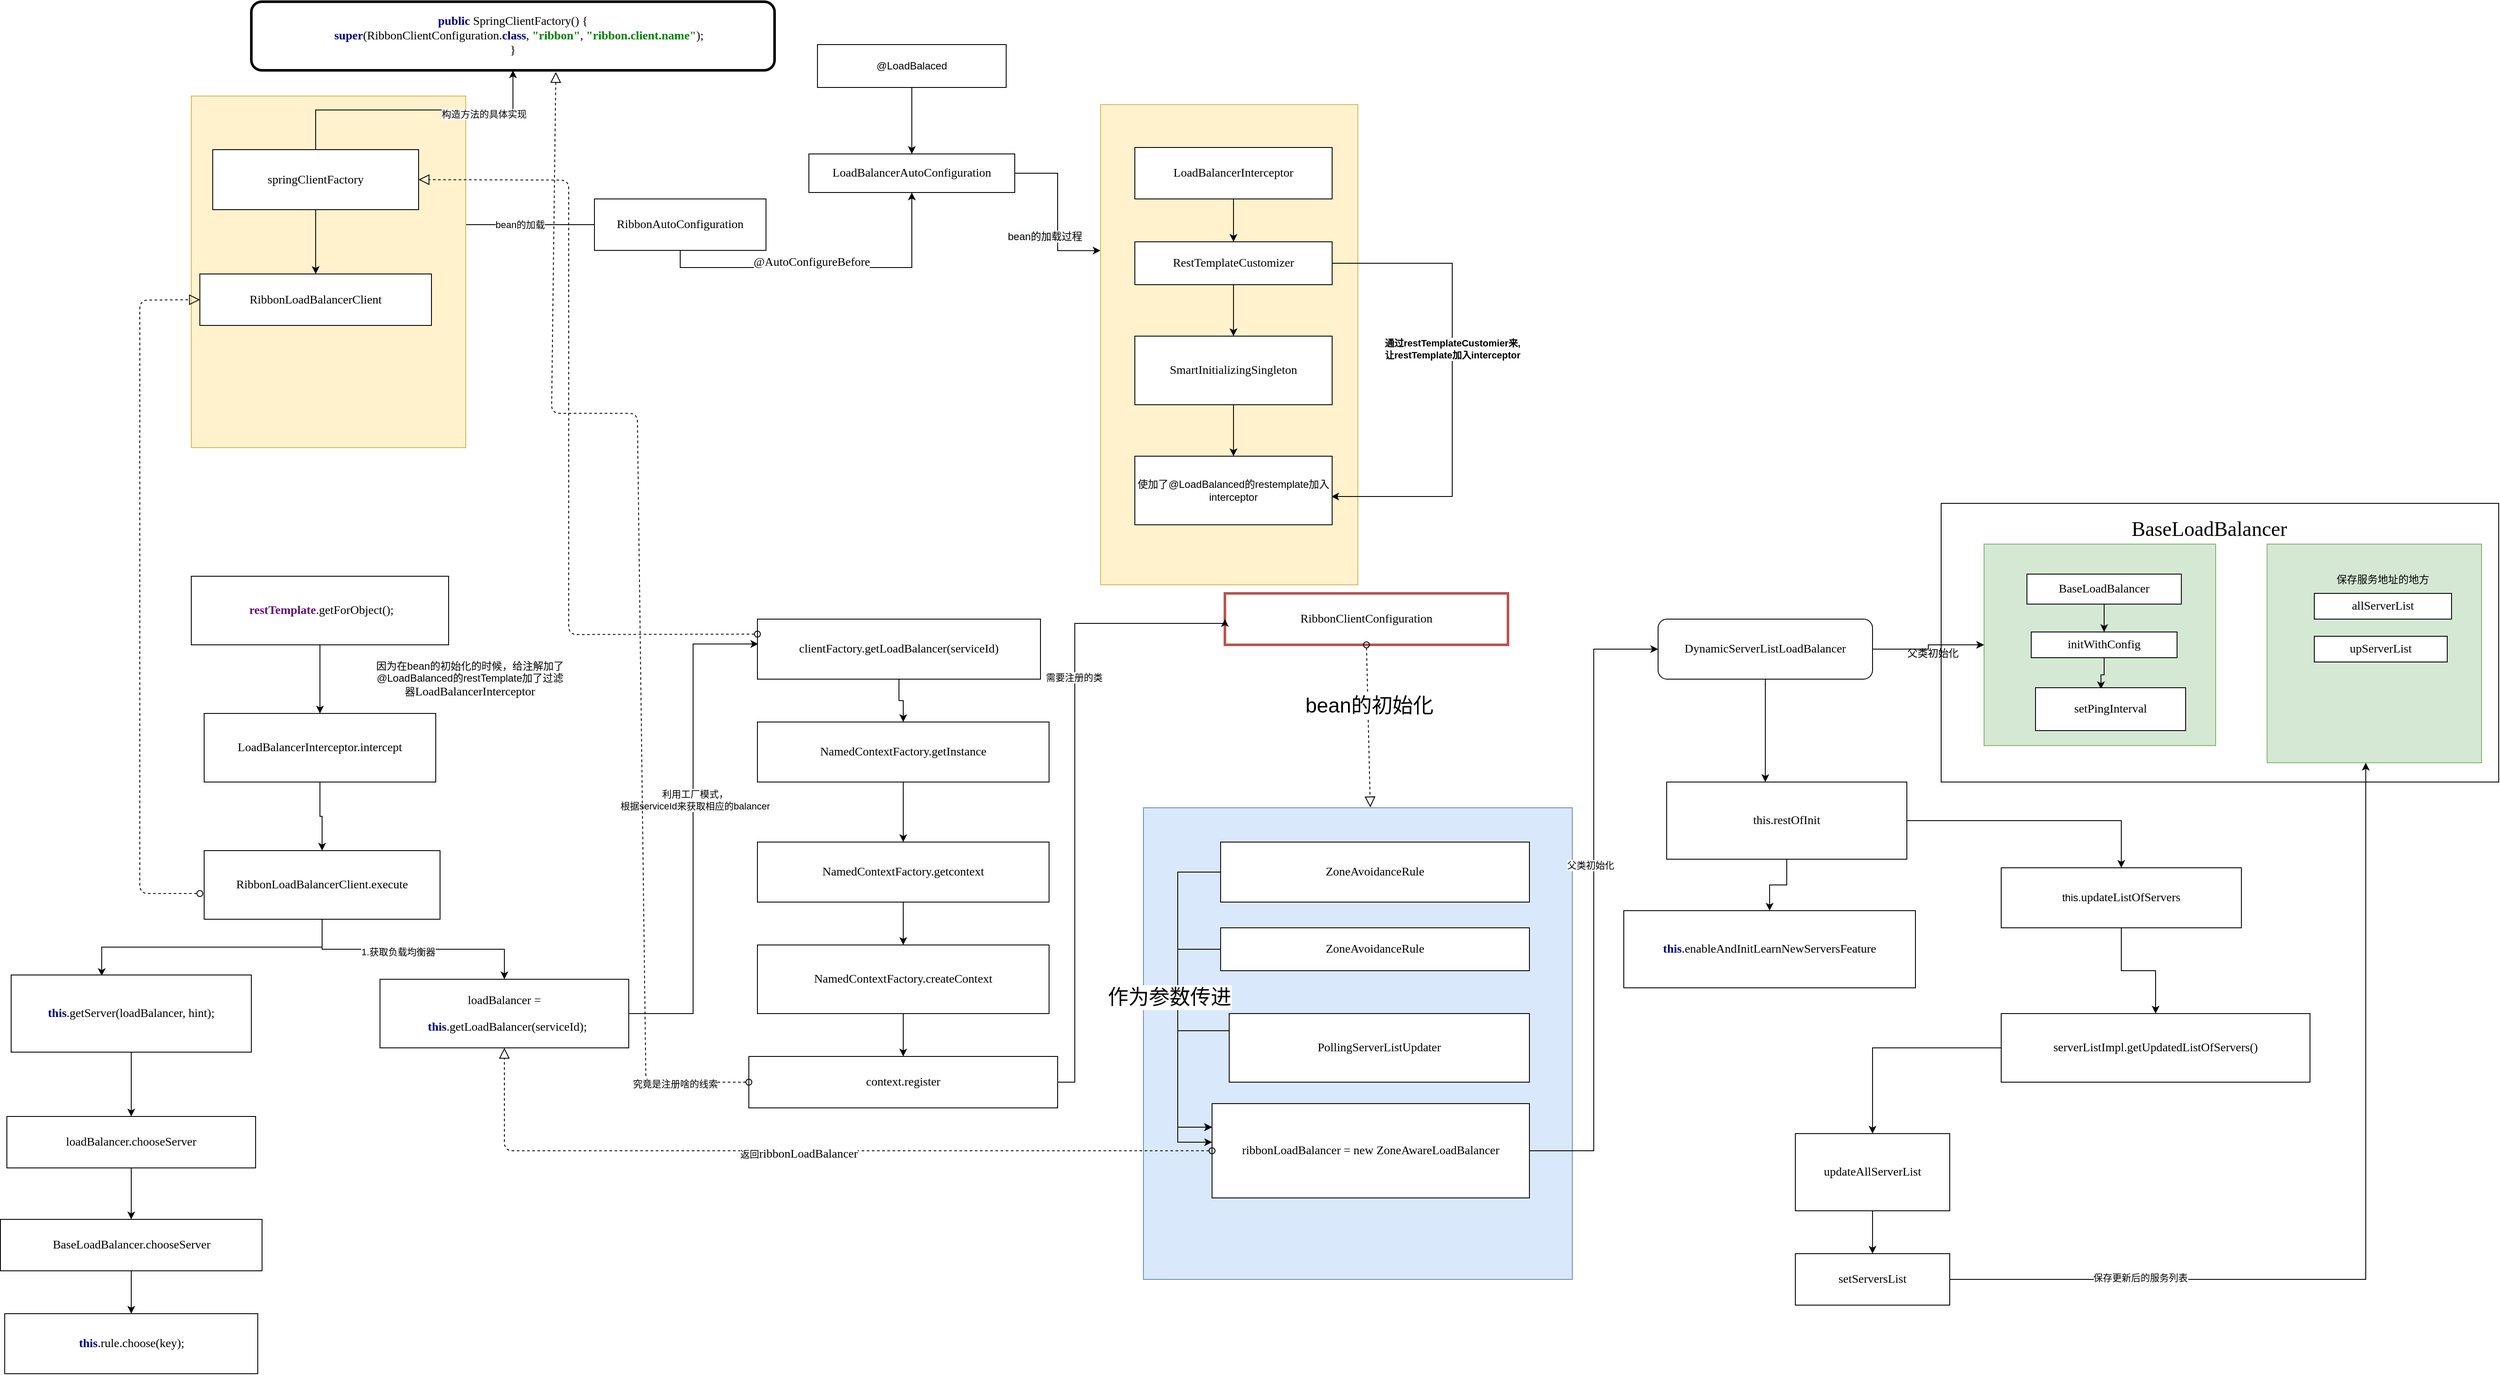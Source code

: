 <mxfile version="13.3.0" type="github">
  <diagram id="QTUkiyYwJ8bFv8kXaCUj" name="第 1 页">
    <mxGraphModel dx="1673" dy="839" grid="1" gridSize="10" guides="1" tooltips="1" connect="1" arrows="1" fold="1" page="1" pageScale="1" pageWidth="4000" pageHeight="3000" math="0" shadow="0">
      <root>
        <mxCell id="0" />
        <mxCell id="1" parent="0" />
        <mxCell id="rwn3hCTRK5JUZwdlp3aM-19" style="edgeStyle=orthogonalEdgeStyle;rounded=0;orthogonalLoop=1;jettySize=auto;html=1;entryX=0;entryY=0.304;entryDx=0;entryDy=0;entryPerimeter=0;" edge="1" parent="1" source="rwn3hCTRK5JUZwdlp3aM-5" target="rwn3hCTRK5JUZwdlp3aM-15">
          <mxGeometry relative="1" as="geometry" />
        </mxCell>
        <mxCell id="rwn3hCTRK5JUZwdlp3aM-5" value="&lt;pre style=&quot;background-color: rgb(255 , 255 , 255) ; font-family: &amp;#34;consolas&amp;#34; ; font-size: 10.5pt&quot;&gt;LoadBalancerAutoConfiguration&lt;/pre&gt;" style="rounded=0;whiteSpace=wrap;html=1;" vertex="1" parent="1">
          <mxGeometry x="1110" y="307.5" width="240" height="45" as="geometry" />
        </mxCell>
        <mxCell id="rwn3hCTRK5JUZwdlp3aM-15" value="" style="rounded=0;whiteSpace=wrap;html=1;fillColor=#fff2cc;strokeColor=#d6b656;" vertex="1" parent="1">
          <mxGeometry x="1450" y="250" width="300" height="560" as="geometry" />
        </mxCell>
        <mxCell id="rwn3hCTRK5JUZwdlp3aM-11" style="edgeStyle=orthogonalEdgeStyle;rounded=0;orthogonalLoop=1;jettySize=auto;html=1;" edge="1" parent="1" source="rwn3hCTRK5JUZwdlp3aM-6" target="rwn3hCTRK5JUZwdlp3aM-7">
          <mxGeometry relative="1" as="geometry" />
        </mxCell>
        <mxCell id="rwn3hCTRK5JUZwdlp3aM-6" value="&lt;pre style=&quot;background-color: rgb(255 , 255 , 255) ; font-family: &amp;#34;consolas&amp;#34; ; font-size: 10.5pt&quot;&gt;LoadBalancerInterceptor&lt;/pre&gt;" style="rounded=0;whiteSpace=wrap;html=1;" vertex="1" parent="1">
          <mxGeometry x="1490" y="300" width="230" height="60" as="geometry" />
        </mxCell>
        <mxCell id="rwn3hCTRK5JUZwdlp3aM-12" style="edgeStyle=orthogonalEdgeStyle;rounded=0;orthogonalLoop=1;jettySize=auto;html=1;" edge="1" parent="1" source="rwn3hCTRK5JUZwdlp3aM-7" target="rwn3hCTRK5JUZwdlp3aM-9">
          <mxGeometry relative="1" as="geometry" />
        </mxCell>
        <mxCell id="rwn3hCTRK5JUZwdlp3aM-16" style="edgeStyle=orthogonalEdgeStyle;rounded=0;orthogonalLoop=1;jettySize=auto;html=1;entryX=0.996;entryY=0.588;entryDx=0;entryDy=0;entryPerimeter=0;" edge="1" parent="1" source="rwn3hCTRK5JUZwdlp3aM-7" target="rwn3hCTRK5JUZwdlp3aM-10">
          <mxGeometry relative="1" as="geometry">
            <mxPoint x="1900" y="600" as="targetPoint" />
            <Array as="points">
              <mxPoint x="1860" y="435" />
              <mxPoint x="1860" y="707" />
            </Array>
          </mxGeometry>
        </mxCell>
        <mxCell id="rwn3hCTRK5JUZwdlp3aM-18" value="通过restTemplateCustomier来,&lt;br&gt;让restTemplate加入interceptor&lt;br&gt;" style="edgeLabel;html=1;align=center;verticalAlign=middle;resizable=0;points=[];fontStyle=1" vertex="1" connectable="0" parent="rwn3hCTRK5JUZwdlp3aM-16">
          <mxGeometry x="-0.132" relative="1" as="geometry">
            <mxPoint as="offset" />
          </mxGeometry>
        </mxCell>
        <mxCell id="rwn3hCTRK5JUZwdlp3aM-7" value="&lt;pre style=&quot;background-color: rgb(255 , 255 , 255) ; font-family: &amp;#34;consolas&amp;#34; ; font-size: 10.5pt&quot;&gt;RestTemplateCustomizer&lt;/pre&gt;" style="rounded=0;whiteSpace=wrap;html=1;" vertex="1" parent="1">
          <mxGeometry x="1490" y="410" width="230" height="50" as="geometry" />
        </mxCell>
        <mxCell id="rwn3hCTRK5JUZwdlp3aM-13" style="edgeStyle=orthogonalEdgeStyle;rounded=0;orthogonalLoop=1;jettySize=auto;html=1;" edge="1" parent="1" source="rwn3hCTRK5JUZwdlp3aM-9" target="rwn3hCTRK5JUZwdlp3aM-10">
          <mxGeometry relative="1" as="geometry" />
        </mxCell>
        <mxCell id="rwn3hCTRK5JUZwdlp3aM-9" value="&lt;pre style=&quot;background-color: rgb(255 , 255 , 255) ; font-family: &amp;#34;consolas&amp;#34; ; font-size: 10.5pt&quot;&gt;SmartInitializingSingleton&lt;/pre&gt;" style="rounded=0;whiteSpace=wrap;html=1;" vertex="1" parent="1">
          <mxGeometry x="1490" y="520" width="230" height="80" as="geometry" />
        </mxCell>
        <mxCell id="rwn3hCTRK5JUZwdlp3aM-10" value="使加了@LoadBalanced的restemplate加入interceptor" style="rounded=0;whiteSpace=wrap;html=1;" vertex="1" parent="1">
          <mxGeometry x="1490" y="660" width="230" height="80" as="geometry" />
        </mxCell>
        <mxCell id="rwn3hCTRK5JUZwdlp3aM-28" style="edgeStyle=orthogonalEdgeStyle;rounded=0;orthogonalLoop=1;jettySize=auto;html=1;" edge="1" parent="1" source="rwn3hCTRK5JUZwdlp3aM-23" target="rwn3hCTRK5JUZwdlp3aM-30">
          <mxGeometry relative="1" as="geometry">
            <mxPoint x="670" y="1010" as="targetPoint" />
          </mxGeometry>
        </mxCell>
        <mxCell id="rwn3hCTRK5JUZwdlp3aM-23" value="&lt;pre style=&quot;background-color: rgb(255 , 255 , 255) ; font-family: &amp;#34;consolas&amp;#34; ; font-size: 10.5pt&quot;&gt; &lt;span style=&quot;color: #660e7a ; font-weight: bold&quot;&gt;restTemplate&lt;/span&gt;.getForObject();&lt;/pre&gt;" style="rounded=0;whiteSpace=wrap;html=1;" vertex="1" parent="1">
          <mxGeometry x="390" y="800" width="300" height="80" as="geometry" />
        </mxCell>
        <mxCell id="rwn3hCTRK5JUZwdlp3aM-25" value="因为在bean的初始化的时候，给注解加了@LoadBalanced的restTemplate加了过滤器&lt;span style=&quot;background-color: rgb(255 , 255 , 255) ; font-family: &amp;#34;consolas&amp;#34; ; font-size: 10.5pt&quot;&gt;LoadBalancerInterceptor&lt;/span&gt;" style="text;html=1;strokeColor=none;fillColor=none;align=center;verticalAlign=middle;whiteSpace=wrap;rounded=0;" vertex="1" parent="1">
          <mxGeometry x="600" y="880" width="230" height="80" as="geometry" />
        </mxCell>
        <mxCell id="rwn3hCTRK5JUZwdlp3aM-32" style="edgeStyle=orthogonalEdgeStyle;rounded=0;orthogonalLoop=1;jettySize=auto;html=1;" edge="1" parent="1" source="rwn3hCTRK5JUZwdlp3aM-30" target="rwn3hCTRK5JUZwdlp3aM-31">
          <mxGeometry relative="1" as="geometry" />
        </mxCell>
        <mxCell id="rwn3hCTRK5JUZwdlp3aM-30" value="&lt;pre style=&quot;background-color: rgb(255 , 255 , 255) ; font-family: &amp;#34;consolas&amp;#34; ; font-size: 10.5pt&quot;&gt;&lt;span style=&quot;font-family: &amp;#34;consolas&amp;#34; ; font-size: 10.5pt&quot;&gt;LoadBalancerInterceptor.&lt;/span&gt;intercept&lt;/pre&gt;" style="rounded=0;whiteSpace=wrap;html=1;" vertex="1" parent="1">
          <mxGeometry x="405" y="960" width="270" height="80" as="geometry" />
        </mxCell>
        <mxCell id="rwn3hCTRK5JUZwdlp3aM-57" style="edgeStyle=orthogonalEdgeStyle;rounded=0;orthogonalLoop=1;jettySize=auto;html=1;" edge="1" parent="1" source="rwn3hCTRK5JUZwdlp3aM-31" target="rwn3hCTRK5JUZwdlp3aM-56">
          <mxGeometry relative="1" as="geometry" />
        </mxCell>
        <mxCell id="rwn3hCTRK5JUZwdlp3aM-58" value="1.获取负载均衡器" style="edgeLabel;html=1;align=center;verticalAlign=middle;resizable=0;points=[];" vertex="1" connectable="0" parent="rwn3hCTRK5JUZwdlp3aM-57">
          <mxGeometry x="-0.134" y="-3" relative="1" as="geometry">
            <mxPoint x="1" as="offset" />
          </mxGeometry>
        </mxCell>
        <mxCell id="rwn3hCTRK5JUZwdlp3aM-134" style="edgeStyle=orthogonalEdgeStyle;rounded=0;orthogonalLoop=1;jettySize=auto;html=1;entryX=0.377;entryY=0.013;entryDx=0;entryDy=0;entryPerimeter=0;strokeWidth=1;fontSize=24;" edge="1" parent="1" source="rwn3hCTRK5JUZwdlp3aM-31" target="rwn3hCTRK5JUZwdlp3aM-133">
          <mxGeometry relative="1" as="geometry" />
        </mxCell>
        <mxCell id="rwn3hCTRK5JUZwdlp3aM-31" value="&lt;pre style=&quot;background-color: rgb(255 , 255 , 255) ; font-family: &amp;#34;consolas&amp;#34; ; font-size: 10.5pt&quot;&gt;RibbonLoadBalancerClient&lt;span style=&quot;font-family: &amp;#34;consolas&amp;#34; ; font-size: 10.5pt&quot;&gt;.&lt;/span&gt;execute&lt;/pre&gt;" style="rounded=0;whiteSpace=wrap;html=1;" vertex="1" parent="1">
          <mxGeometry x="405" y="1120" width="275" height="80" as="geometry" />
        </mxCell>
        <mxCell id="rwn3hCTRK5JUZwdlp3aM-46" style="edgeStyle=orthogonalEdgeStyle;rounded=0;orthogonalLoop=1;jettySize=auto;html=1;entryX=0.997;entryY=0.451;entryDx=0;entryDy=0;entryPerimeter=0;" edge="1" parent="1" source="rwn3hCTRK5JUZwdlp3aM-33" target="rwn3hCTRK5JUZwdlp3aM-45">
          <mxGeometry relative="1" as="geometry">
            <Array as="points">
              <mxPoint x="659" y="390" />
              <mxPoint x="659" y="425" />
            </Array>
          </mxGeometry>
        </mxCell>
        <mxCell id="rwn3hCTRK5JUZwdlp3aM-47" value="bean的加载" style="edgeLabel;html=1;align=center;verticalAlign=middle;resizable=0;points=[];" vertex="1" connectable="0" parent="rwn3hCTRK5JUZwdlp3aM-46">
          <mxGeometry x="0.328" y="1" relative="1" as="geometry">
            <mxPoint x="103" y="-1" as="offset" />
          </mxGeometry>
        </mxCell>
        <mxCell id="rwn3hCTRK5JUZwdlp3aM-48" style="edgeStyle=orthogonalEdgeStyle;rounded=0;orthogonalLoop=1;jettySize=auto;html=1;exitX=0.5;exitY=1;exitDx=0;exitDy=0;entryX=0.5;entryY=1;entryDx=0;entryDy=0;" edge="1" parent="1" source="rwn3hCTRK5JUZwdlp3aM-33" target="rwn3hCTRK5JUZwdlp3aM-5">
          <mxGeometry relative="1" as="geometry">
            <mxPoint x="1190" y="580" as="targetPoint" />
          </mxGeometry>
        </mxCell>
        <mxCell id="rwn3hCTRK5JUZwdlp3aM-50" value="&lt;pre style=&quot;font-family: &amp;#34;consolas&amp;#34; ; font-size: 10.5pt&quot;&gt;@AutoConfigureBefore&lt;/pre&gt;" style="edgeLabel;html=1;align=center;verticalAlign=middle;resizable=0;points=[];" vertex="1" connectable="0" parent="rwn3hCTRK5JUZwdlp3aM-48">
          <mxGeometry x="-0.084" y="6" relative="1" as="geometry">
            <mxPoint as="offset" />
          </mxGeometry>
        </mxCell>
        <mxCell id="rwn3hCTRK5JUZwdlp3aM-33" value="&lt;pre style=&quot;background-color: rgb(255 , 255 , 255) ; font-family: &amp;#34;consolas&amp;#34; ; font-size: 10.5pt&quot;&gt;RibbonAutoConfiguration&lt;/pre&gt;" style="rounded=0;whiteSpace=wrap;html=1;" vertex="1" parent="1">
          <mxGeometry x="860" y="360" width="200" height="60" as="geometry" />
        </mxCell>
        <mxCell id="rwn3hCTRK5JUZwdlp3aM-37" value="&lt;span style=&quot;color: rgb(0, 0, 0); font-family: helvetica; font-size: 12px; font-style: normal; font-weight: 400; letter-spacing: normal; text-align: center; text-indent: 0px; text-transform: none; word-spacing: 0px; background-color: rgb(248, 249, 250); display: inline; float: none;&quot;&gt;bean的加载过程&lt;/span&gt;" style="text;whiteSpace=wrap;html=1;" vertex="1" parent="1">
          <mxGeometry x="1340" y="390" width="110" height="30" as="geometry" />
        </mxCell>
        <mxCell id="rwn3hCTRK5JUZwdlp3aM-39" value="&lt;pre style=&quot;background-color: rgb(255 , 255 , 255) ; font-family: &amp;#34;consolas&amp;#34; ; font-size: 10.5pt&quot;&gt;&lt;br&gt;&lt;/pre&gt;" style="text;html=1;strokeColor=none;fillColor=none;align=center;verticalAlign=middle;whiteSpace=wrap;rounded=0;" vertex="1" parent="1">
          <mxGeometry x="970" y="490" width="160" height="30" as="geometry" />
        </mxCell>
        <mxCell id="rwn3hCTRK5JUZwdlp3aM-45" value="" style="rounded=0;whiteSpace=wrap;html=1;fillColor=#fff2cc;strokeColor=#d6b656;" vertex="1" parent="1">
          <mxGeometry x="390" y="240" width="320" height="410" as="geometry" />
        </mxCell>
        <mxCell id="rwn3hCTRK5JUZwdlp3aM-34" value="&lt;pre style=&quot;background-color: rgb(255 , 255 , 255) ; font-family: &amp;#34;consolas&amp;#34; ; font-size: 10.5pt&quot;&gt;RibbonLoadBalancerClient&lt;/pre&gt;" style="rounded=0;whiteSpace=wrap;html=1;" vertex="1" parent="1">
          <mxGeometry x="400" y="447.5" width="270" height="60" as="geometry" />
        </mxCell>
        <mxCell id="rwn3hCTRK5JUZwdlp3aM-44" style="edgeStyle=orthogonalEdgeStyle;rounded=0;orthogonalLoop=1;jettySize=auto;html=1;" edge="1" parent="1" source="rwn3hCTRK5JUZwdlp3aM-35" target="rwn3hCTRK5JUZwdlp3aM-34">
          <mxGeometry relative="1" as="geometry" />
        </mxCell>
        <mxCell id="rwn3hCTRK5JUZwdlp3aM-74" style="edgeStyle=orthogonalEdgeStyle;rounded=0;orthogonalLoop=1;jettySize=auto;html=1;" edge="1" parent="1" source="rwn3hCTRK5JUZwdlp3aM-35" target="rwn3hCTRK5JUZwdlp3aM-73">
          <mxGeometry relative="1" as="geometry" />
        </mxCell>
        <mxCell id="rwn3hCTRK5JUZwdlp3aM-76" value="构造方法的具体实现" style="edgeLabel;html=1;align=center;verticalAlign=middle;resizable=0;points=[];" vertex="1" connectable="0" parent="rwn3hCTRK5JUZwdlp3aM-74">
          <mxGeometry x="0.502" y="-4" relative="1" as="geometry">
            <mxPoint as="offset" />
          </mxGeometry>
        </mxCell>
        <mxCell id="rwn3hCTRK5JUZwdlp3aM-35" value="&lt;pre style=&quot;background-color: rgb(255 , 255 , 255) ; font-family: &amp;#34;consolas&amp;#34; ; font-size: 10.5pt&quot;&gt;springClientFactory&lt;/pre&gt;" style="rounded=0;whiteSpace=wrap;html=1;" vertex="1" parent="1">
          <mxGeometry x="415" y="302.5" width="240" height="70" as="geometry" />
        </mxCell>
        <mxCell id="rwn3hCTRK5JUZwdlp3aM-52" style="edgeStyle=orthogonalEdgeStyle;rounded=0;orthogonalLoop=1;jettySize=auto;html=1;" edge="1" parent="1" source="rwn3hCTRK5JUZwdlp3aM-51" target="rwn3hCTRK5JUZwdlp3aM-5">
          <mxGeometry relative="1" as="geometry" />
        </mxCell>
        <mxCell id="rwn3hCTRK5JUZwdlp3aM-51" value="@LoadBalaced" style="rounded=0;whiteSpace=wrap;html=1;" vertex="1" parent="1">
          <mxGeometry x="1120" y="180" width="220" height="50" as="geometry" />
        </mxCell>
        <mxCell id="rwn3hCTRK5JUZwdlp3aM-55" value="" style="startArrow=oval;startFill=0;startSize=7;endArrow=block;endFill=0;endSize=10;dashed=1;html=1;entryX=0;entryY=0.5;entryDx=0;entryDy=0;" edge="1" parent="1" target="rwn3hCTRK5JUZwdlp3aM-34">
          <mxGeometry width="100" relative="1" as="geometry">
            <mxPoint x="400" y="1170" as="sourcePoint" />
            <mxPoint x="360" y="620" as="targetPoint" />
            <Array as="points">
              <mxPoint x="330" y="1170" />
              <mxPoint x="330" y="880" />
              <mxPoint x="330" y="478" />
            </Array>
          </mxGeometry>
        </mxCell>
        <mxCell id="rwn3hCTRK5JUZwdlp3aM-61" style="edgeStyle=orthogonalEdgeStyle;rounded=0;orthogonalLoop=1;jettySize=auto;html=1;entryX=0.003;entryY=0.414;entryDx=0;entryDy=0;entryPerimeter=0;" edge="1" parent="1" source="rwn3hCTRK5JUZwdlp3aM-56" target="rwn3hCTRK5JUZwdlp3aM-60">
          <mxGeometry relative="1" as="geometry" />
        </mxCell>
        <mxCell id="rwn3hCTRK5JUZwdlp3aM-62" value="利用工厂模式，&lt;br&gt;根据serviceId来获取相应的balancer" style="edgeLabel;html=1;align=center;verticalAlign=middle;resizable=0;points=[];" vertex="1" connectable="0" parent="rwn3hCTRK5JUZwdlp3aM-61">
          <mxGeometry x="0.114" y="-2" relative="1" as="geometry">
            <mxPoint as="offset" />
          </mxGeometry>
        </mxCell>
        <mxCell id="rwn3hCTRK5JUZwdlp3aM-56" value="&lt;pre style=&quot;background-color: rgb(255 , 255 , 255) ; font-family: &amp;#34;consolas&amp;#34; ; font-size: 10.5pt&quot;&gt;&lt;span style=&quot;font-family: &amp;#34;consolas&amp;#34; ; font-size: 10.5pt&quot;&gt;loadBalancer =&lt;/span&gt;&lt;/pre&gt;&lt;pre style=&quot;background-color: rgb(255 , 255 , 255) ; font-family: &amp;#34;consolas&amp;#34; ; font-size: 10.5pt&quot;&gt;&lt;span style=&quot;font-family: &amp;#34;consolas&amp;#34; ; font-size: 10.5pt&quot;&gt; &lt;/span&gt; &lt;span style=&quot;color: #000080 ; font-weight: bold&quot;&gt;this&lt;/span&gt;.getLoadBalancer(serviceId);&lt;/pre&gt;" style="rounded=0;whiteSpace=wrap;html=1;" vertex="1" parent="1">
          <mxGeometry x="610" y="1270" width="290" height="80" as="geometry" />
        </mxCell>
        <mxCell id="rwn3hCTRK5JUZwdlp3aM-82" style="edgeStyle=orthogonalEdgeStyle;rounded=0;orthogonalLoop=1;jettySize=auto;html=1;entryX=0.5;entryY=0;entryDx=0;entryDy=0;" edge="1" parent="1" source="rwn3hCTRK5JUZwdlp3aM-60" target="rwn3hCTRK5JUZwdlp3aM-66">
          <mxGeometry relative="1" as="geometry" />
        </mxCell>
        <mxCell id="rwn3hCTRK5JUZwdlp3aM-60" value="&lt;pre style=&quot;background-color: rgb(255 , 255 , 255) ; font-family: &amp;#34;consolas&amp;#34; ; font-size: 10.5pt&quot;&gt;clientFactory.getLoadBalancer(serviceId)&lt;/pre&gt;" style="rounded=0;whiteSpace=wrap;html=1;" vertex="1" parent="1">
          <mxGeometry x="1050" y="850" width="330" height="70" as="geometry" />
        </mxCell>
        <mxCell id="rwn3hCTRK5JUZwdlp3aM-63" value="" style="startArrow=oval;startFill=0;startSize=7;endArrow=block;endFill=0;endSize=10;dashed=1;html=1;exitX=0;exitY=0.25;exitDx=0;exitDy=0;entryX=1;entryY=0.5;entryDx=0;entryDy=0;" edge="1" parent="1" source="rwn3hCTRK5JUZwdlp3aM-60" target="rwn3hCTRK5JUZwdlp3aM-35">
          <mxGeometry width="100" relative="1" as="geometry">
            <mxPoint x="990" y="810" as="sourcePoint" />
            <mxPoint x="1090" y="810" as="targetPoint" />
            <Array as="points">
              <mxPoint x="830" y="868" />
              <mxPoint x="830" y="338" />
            </Array>
          </mxGeometry>
        </mxCell>
        <mxCell id="rwn3hCTRK5JUZwdlp3aM-64" value="&lt;pre style=&quot;background-color: rgb(255 , 255 , 255) ; font-family: &amp;#34;consolas&amp;#34; ; font-size: 10.5pt&quot;&gt;RibbonClientConfiguration&lt;/pre&gt;" style="rounded=0;whiteSpace=wrap;html=1;fillColor=#FFFFFF;strokeColor=#B85450;strokeWidth=3;" vertex="1" parent="1">
          <mxGeometry x="1595" y="820" width="330" height="60" as="geometry" />
        </mxCell>
        <mxCell id="rwn3hCTRK5JUZwdlp3aM-81" style="edgeStyle=orthogonalEdgeStyle;rounded=0;orthogonalLoop=1;jettySize=auto;html=1;strokeWidth=1;" edge="1" parent="1" source="rwn3hCTRK5JUZwdlp3aM-66" target="rwn3hCTRK5JUZwdlp3aM-67">
          <mxGeometry relative="1" as="geometry" />
        </mxCell>
        <mxCell id="rwn3hCTRK5JUZwdlp3aM-66" value="&lt;pre style=&quot;background-color: rgb(255 , 255 , 255) ; font-family: &amp;#34;consolas&amp;#34; ; font-size: 10.5pt&quot;&gt;NamedContextFactory.getInstance&lt;/pre&gt;" style="rounded=0;whiteSpace=wrap;html=1;strokeColor=#000000;strokeWidth=1;fillColor=#FFFFFF;" vertex="1" parent="1">
          <mxGeometry x="1050" y="970" width="340" height="70" as="geometry" />
        </mxCell>
        <mxCell id="rwn3hCTRK5JUZwdlp3aM-69" style="edgeStyle=orthogonalEdgeStyle;rounded=0;orthogonalLoop=1;jettySize=auto;html=1;entryX=0.5;entryY=0;entryDx=0;entryDy=0;strokeWidth=1;" edge="1" parent="1" source="rwn3hCTRK5JUZwdlp3aM-67" target="rwn3hCTRK5JUZwdlp3aM-68">
          <mxGeometry relative="1" as="geometry" />
        </mxCell>
        <mxCell id="rwn3hCTRK5JUZwdlp3aM-67" value="&lt;pre style=&quot;background-color: rgb(255 , 255 , 255) ; font-family: &amp;#34;consolas&amp;#34; ; font-size: 10.5pt&quot;&gt;NamedContextFactory.getcontext&lt;/pre&gt;" style="rounded=0;whiteSpace=wrap;html=1;strokeColor=#000000;strokeWidth=1;fillColor=#FFFFFF;" vertex="1" parent="1">
          <mxGeometry x="1050" y="1110" width="340" height="70" as="geometry" />
        </mxCell>
        <mxCell id="rwn3hCTRK5JUZwdlp3aM-80" style="edgeStyle=orthogonalEdgeStyle;rounded=0;orthogonalLoop=1;jettySize=auto;html=1;entryX=0.5;entryY=0;entryDx=0;entryDy=0;strokeWidth=1;" edge="1" parent="1" source="rwn3hCTRK5JUZwdlp3aM-68" target="rwn3hCTRK5JUZwdlp3aM-77">
          <mxGeometry relative="1" as="geometry" />
        </mxCell>
        <mxCell id="rwn3hCTRK5JUZwdlp3aM-68" value="&lt;pre style=&quot;background-color: rgb(255 , 255 , 255) ; font-family: &amp;#34;consolas&amp;#34; ; font-size: 10.5pt&quot;&gt;&lt;span style=&quot;font-size: 10.5pt&quot;&gt;NamedContextFactory.&lt;/span&gt;createContext&lt;/pre&gt;" style="rounded=0;whiteSpace=wrap;html=1;strokeColor=#000000;strokeWidth=1;fillColor=#FFFFFF;" vertex="1" parent="1">
          <mxGeometry x="1050" y="1230" width="340" height="80" as="geometry" />
        </mxCell>
        <mxCell id="rwn3hCTRK5JUZwdlp3aM-73" value="&lt;pre style=&quot;background-color: rgb(255 , 255 , 255) ; font-family: &amp;#34;consolas&amp;#34; ; font-size: 10.5pt&quot;&gt;&lt;pre style=&quot;font-family: &amp;#34;consolas&amp;#34; ; font-size: 10.5pt&quot;&gt;&lt;pre style=&quot;font-family: &amp;#34;consolas&amp;#34; ; font-size: 10.5pt&quot;&gt;&lt;span style=&quot;color: #000080 ; font-weight: bold&quot;&gt;public &lt;/span&gt;SpringClientFactory() {&lt;br&gt;    &lt;span style=&quot;color: #000080 ; font-weight: bold&quot;&gt;super&lt;/span&gt;(RibbonClientConfiguration.&lt;span style=&quot;color: #000080 ; font-weight: bold&quot;&gt;class&lt;/span&gt;, &lt;span style=&quot;color: #008000 ; font-weight: bold&quot;&gt;&quot;ribbon&quot;&lt;/span&gt;, &lt;span style=&quot;color: #008000 ; font-weight: bold&quot;&gt;&quot;ribbon.client.name&quot;&lt;/span&gt;);&lt;br&gt;}&lt;/pre&gt;&lt;/pre&gt;&lt;/pre&gt;" style="rounded=1;whiteSpace=wrap;html=1;strokeColor=#000000;strokeWidth=3;fillColor=#FFFFFF;" vertex="1" parent="1">
          <mxGeometry x="460" y="130" width="610" height="80" as="geometry" />
        </mxCell>
        <mxCell id="rwn3hCTRK5JUZwdlp3aM-83" style="edgeStyle=orthogonalEdgeStyle;rounded=0;orthogonalLoop=1;jettySize=auto;html=1;entryX=0;entryY=0.5;entryDx=0;entryDy=0;" edge="1" parent="1" source="rwn3hCTRK5JUZwdlp3aM-77" target="rwn3hCTRK5JUZwdlp3aM-64">
          <mxGeometry relative="1" as="geometry">
            <Array as="points">
              <mxPoint x="1420" y="1390" />
              <mxPoint x="1420" y="855" />
            </Array>
          </mxGeometry>
        </mxCell>
        <mxCell id="rwn3hCTRK5JUZwdlp3aM-84" value="需要注册的类" style="edgeLabel;html=1;align=center;verticalAlign=middle;resizable=0;points=[];" vertex="1" connectable="0" parent="rwn3hCTRK5JUZwdlp3aM-83">
          <mxGeometry x="0.339" y="1" relative="1" as="geometry">
            <mxPoint as="offset" />
          </mxGeometry>
        </mxCell>
        <mxCell id="rwn3hCTRK5JUZwdlp3aM-77" value="&lt;pre style=&quot;background-color: rgb(255 , 255 , 255) ; font-family: &amp;#34;consolas&amp;#34; ; font-size: 10.5pt&quot;&gt;&lt;pre style=&quot;font-family: &amp;#34;consolas&amp;#34; ; font-size: 10.5pt&quot;&gt;context.register&lt;/pre&gt;&lt;/pre&gt;" style="rounded=0;whiteSpace=wrap;html=1;strokeColor=#000000;strokeWidth=1;fillColor=#FFFFFF;" vertex="1" parent="1">
          <mxGeometry x="1040" y="1360" width="360" height="60" as="geometry" />
        </mxCell>
        <mxCell id="rwn3hCTRK5JUZwdlp3aM-78" value="" style="startArrow=oval;startFill=0;startSize=7;endArrow=block;endFill=0;endSize=10;dashed=1;html=1;exitX=0;exitY=0.5;exitDx=0;exitDy=0;entryX=0.582;entryY=1.025;entryDx=0;entryDy=0;entryPerimeter=0;" edge="1" parent="1" source="rwn3hCTRK5JUZwdlp3aM-77" target="rwn3hCTRK5JUZwdlp3aM-73">
          <mxGeometry width="100" relative="1" as="geometry">
            <mxPoint x="1210" y="1570" as="sourcePoint" />
            <mxPoint x="1310" y="1570" as="targetPoint" />
            <Array as="points">
              <mxPoint x="920" y="1390" />
              <mxPoint x="910" y="610" />
              <mxPoint x="810" y="610" />
            </Array>
          </mxGeometry>
        </mxCell>
        <mxCell id="rwn3hCTRK5JUZwdlp3aM-79" value="究竟是注册啥的线索" style="edgeLabel;html=1;align=center;verticalAlign=middle;resizable=0;points=[];" vertex="1" connectable="0" parent="rwn3hCTRK5JUZwdlp3aM-78">
          <mxGeometry x="-0.876" y="2" relative="1" as="geometry">
            <mxPoint as="offset" />
          </mxGeometry>
        </mxCell>
        <mxCell id="rwn3hCTRK5JUZwdlp3aM-94" style="edgeStyle=orthogonalEdgeStyle;rounded=0;orthogonalLoop=1;jettySize=auto;html=1;strokeWidth=1;" edge="1" parent="1" source="rwn3hCTRK5JUZwdlp3aM-88" target="rwn3hCTRK5JUZwdlp3aM-92">
          <mxGeometry relative="1" as="geometry">
            <Array as="points">
              <mxPoint x="2225" y="1010" />
              <mxPoint x="2225" y="1010" />
            </Array>
          </mxGeometry>
        </mxCell>
        <mxCell id="rwn3hCTRK5JUZwdlp3aM-88" value="&lt;pre style=&quot;background-color: rgb(255 , 255 , 255) ; font-family: &amp;#34;consolas&amp;#34; ; font-size: 10.5pt&quot;&gt;DynamicServerListLoadBalancer&lt;/pre&gt;" style="shape=ext;rounded=1;html=1;whiteSpace=wrap;strokeColor=#000000;strokeWidth=1;fillColor=#FFFFFF;" vertex="1" parent="1">
          <mxGeometry x="2100" y="850" width="250" height="70" as="geometry" />
        </mxCell>
        <mxCell id="rwn3hCTRK5JUZwdlp3aM-96" style="edgeStyle=orthogonalEdgeStyle;rounded=0;orthogonalLoop=1;jettySize=auto;html=1;strokeWidth=1;" edge="1" parent="1" source="rwn3hCTRK5JUZwdlp3aM-92" target="rwn3hCTRK5JUZwdlp3aM-95">
          <mxGeometry relative="1" as="geometry" />
        </mxCell>
        <mxCell id="rwn3hCTRK5JUZwdlp3aM-98" style="edgeStyle=orthogonalEdgeStyle;rounded=0;orthogonalLoop=1;jettySize=auto;html=1;strokeWidth=1;" edge="1" parent="1" source="rwn3hCTRK5JUZwdlp3aM-92" target="rwn3hCTRK5JUZwdlp3aM-97">
          <mxGeometry relative="1" as="geometry" />
        </mxCell>
        <mxCell id="rwn3hCTRK5JUZwdlp3aM-92" value="&lt;pre style=&quot;background-color: rgb(255 , 255 , 255) ; font-family: &amp;#34;consolas&amp;#34; ; font-size: 10.5pt&quot;&gt;this.restOfInit&lt;/pre&gt;" style="rounded=0;whiteSpace=wrap;html=1;strokeColor=#000000;strokeWidth=1;fillColor=#FFFFFF;" vertex="1" parent="1">
          <mxGeometry x="2110" y="1040" width="280" height="90" as="geometry" />
        </mxCell>
        <mxCell id="rwn3hCTRK5JUZwdlp3aM-101" style="edgeStyle=orthogonalEdgeStyle;rounded=0;orthogonalLoop=1;jettySize=auto;html=1;strokeWidth=1;" edge="1" parent="1" source="rwn3hCTRK5JUZwdlp3aM-95" target="rwn3hCTRK5JUZwdlp3aM-100">
          <mxGeometry relative="1" as="geometry" />
        </mxCell>
        <mxCell id="rwn3hCTRK5JUZwdlp3aM-95" value="this.&lt;span style=&quot;background-color: rgb(255 , 255 , 255) ; font-family: &amp;#34;consolas&amp;#34; ; font-size: 10.5pt&quot;&gt;updateListOfServers&lt;/span&gt;" style="rounded=0;whiteSpace=wrap;html=1;strokeColor=#000000;strokeWidth=1;fillColor=#FFFFFF;" vertex="1" parent="1">
          <mxGeometry x="2500" y="1140" width="280" height="70" as="geometry" />
        </mxCell>
        <mxCell id="rwn3hCTRK5JUZwdlp3aM-97" value="&lt;pre style=&quot;background-color: rgb(255 , 255 , 255) ; font-family: &amp;#34;consolas&amp;#34; ; font-size: 10.5pt&quot;&gt;&lt;span style=&quot;color: #000080 ; font-weight: bold&quot;&gt;this&lt;/span&gt;.enableAndInitLearnNewServersFeature&lt;/pre&gt;" style="rounded=0;whiteSpace=wrap;html=1;strokeColor=#000000;strokeWidth=1;fillColor=#FFFFFF;" vertex="1" parent="1">
          <mxGeometry x="2060" y="1190" width="340" height="90" as="geometry" />
        </mxCell>
        <mxCell id="rwn3hCTRK5JUZwdlp3aM-103" style="edgeStyle=orthogonalEdgeStyle;rounded=0;orthogonalLoop=1;jettySize=auto;html=1;strokeWidth=1;" edge="1" parent="1" source="rwn3hCTRK5JUZwdlp3aM-100" target="rwn3hCTRK5JUZwdlp3aM-104">
          <mxGeometry relative="1" as="geometry">
            <mxPoint x="2330" y="1470" as="targetPoint" />
          </mxGeometry>
        </mxCell>
        <mxCell id="rwn3hCTRK5JUZwdlp3aM-100" value="&lt;pre style=&quot;background-color: rgb(255 , 255 , 255) ; font-family: &amp;#34;consolas&amp;#34; ; font-size: 10.5pt&quot;&gt;serverListImpl.getUpdatedListOfServers()&lt;/pre&gt;" style="rounded=0;whiteSpace=wrap;html=1;strokeColor=#000000;strokeWidth=1;fillColor=#FFFFFF;" vertex="1" parent="1">
          <mxGeometry x="2500" y="1310" width="360" height="80" as="geometry" />
        </mxCell>
        <mxCell id="rwn3hCTRK5JUZwdlp3aM-106" style="edgeStyle=orthogonalEdgeStyle;rounded=0;orthogonalLoop=1;jettySize=auto;html=1;entryX=0.5;entryY=0;entryDx=0;entryDy=0;strokeWidth=1;" edge="1" parent="1" source="rwn3hCTRK5JUZwdlp3aM-104" target="rwn3hCTRK5JUZwdlp3aM-105">
          <mxGeometry relative="1" as="geometry" />
        </mxCell>
        <mxCell id="rwn3hCTRK5JUZwdlp3aM-104" value="&lt;pre style=&quot;background-color: #ffffff ; color: #000000 ; font-family: &amp;quot;consolas&amp;quot; ; font-size: 10.5pt&quot;&gt;updateAllServerList&lt;/pre&gt;" style="rounded=0;whiteSpace=wrap;html=1;strokeColor=#000000;strokeWidth=1;fillColor=#FFFFFF;" vertex="1" parent="1">
          <mxGeometry x="2260" y="1450" width="180" height="90" as="geometry" />
        </mxCell>
        <mxCell id="rwn3hCTRK5JUZwdlp3aM-105" value="&lt;pre style=&quot;background-color: rgb(255 , 255 , 255) ; font-family: &amp;#34;consolas&amp;#34; ; font-size: 10.5pt&quot;&gt;setServersList&lt;/pre&gt;" style="rounded=0;whiteSpace=wrap;html=1;strokeColor=#000000;strokeWidth=1;fillColor=#FFFFFF;" vertex="1" parent="1">
          <mxGeometry x="2260" y="1590" width="180" height="60" as="geometry" />
        </mxCell>
        <mxCell id="rwn3hCTRK5JUZwdlp3aM-123" value="" style="rounded=0;whiteSpace=wrap;html=1;strokeColor=#000000;strokeWidth=1;fillColor=#FFFFFF;" vertex="1" parent="1">
          <mxGeometry x="2430" y="715" width="650" height="325" as="geometry" />
        </mxCell>
        <mxCell id="rwn3hCTRK5JUZwdlp3aM-116" value="" style="rounded=0;whiteSpace=wrap;html=1;strokeColor=#82b366;strokeWidth=1;fillColor=#d5e8d4;" vertex="1" parent="1">
          <mxGeometry x="2480" y="762.5" width="270" height="235" as="geometry" />
        </mxCell>
        <mxCell id="rwn3hCTRK5JUZwdlp3aM-117" style="edgeStyle=orthogonalEdgeStyle;rounded=0;orthogonalLoop=1;jettySize=auto;html=1;strokeWidth=1;" edge="1" parent="1" source="rwn3hCTRK5JUZwdlp3aM-114" target="rwn3hCTRK5JUZwdlp3aM-115">
          <mxGeometry relative="1" as="geometry" />
        </mxCell>
        <mxCell id="rwn3hCTRK5JUZwdlp3aM-114" value="&lt;pre style=&quot;background-color: rgb(255 , 255 , 255) ; font-family: &amp;#34;consolas&amp;#34; ; font-size: 10.5pt&quot;&gt;BaseLoadBalancer&lt;/pre&gt;" style="rounded=0;whiteSpace=wrap;html=1;strokeColor=#000000;strokeWidth=1;fillColor=#FFFFFF;" vertex="1" parent="1">
          <mxGeometry x="2530" y="797.5" width="180" height="35" as="geometry" />
        </mxCell>
        <mxCell id="rwn3hCTRK5JUZwdlp3aM-119" style="edgeStyle=orthogonalEdgeStyle;rounded=0;orthogonalLoop=1;jettySize=auto;html=1;entryX=0.436;entryY=0.033;entryDx=0;entryDy=0;entryPerimeter=0;strokeWidth=1;" edge="1" parent="1" source="rwn3hCTRK5JUZwdlp3aM-115" target="rwn3hCTRK5JUZwdlp3aM-118">
          <mxGeometry relative="1" as="geometry" />
        </mxCell>
        <mxCell id="rwn3hCTRK5JUZwdlp3aM-115" value="&lt;pre style=&quot;background-color: rgb(255 , 255 , 255) ; font-family: &amp;#34;consolas&amp;#34; ; font-size: 10.5pt&quot;&gt;initWithConfig&lt;/pre&gt;" style="rounded=0;whiteSpace=wrap;html=1;strokeWidth=1;" vertex="1" parent="1">
          <mxGeometry x="2535" y="865" width="170" height="30" as="geometry" />
        </mxCell>
        <mxCell id="rwn3hCTRK5JUZwdlp3aM-118" value="&lt;pre style=&quot;background-color: rgb(255 , 255 , 255) ; font-family: &amp;#34;consolas&amp;#34; ; font-size: 10.5pt&quot;&gt;setPingInterval&lt;/pre&gt;" style="rounded=0;whiteSpace=wrap;html=1;strokeColor=#000000;strokeWidth=1;fillColor=#FFFFFF;" vertex="1" parent="1">
          <mxGeometry x="2540" y="930" width="175" height="50" as="geometry" />
        </mxCell>
        <mxCell id="rwn3hCTRK5JUZwdlp3aM-107" value="&lt;pre style=&quot;background-color: rgb(255 , 255 , 255) ; font-family: &amp;#34;consolas&amp;#34; ; font-size: 10.5pt&quot;&gt;&lt;br&gt;&lt;/pre&gt;" style="rounded=0;whiteSpace=wrap;html=1;strokeColor=#82b366;strokeWidth=1;fillColor=#d5e8d4;" vertex="1" parent="1">
          <mxGeometry x="2810" y="762.5" width="250" height="255" as="geometry" />
        </mxCell>
        <mxCell id="rwn3hCTRK5JUZwdlp3aM-109" value="&lt;pre style=&quot;background-color: rgb(255 , 255 , 255) ; font-family: &amp;#34;consolas&amp;#34; ; font-size: 10.5pt&quot;&gt;&lt;pre style=&quot;font-family: &amp;#34;consolas&amp;#34; ; font-size: 10.5pt&quot;&gt;allServerList&lt;/pre&gt;&lt;/pre&gt;" style="rounded=0;whiteSpace=wrap;html=1;strokeColor=#000000;strokeWidth=1;fillColor=#FFFFFF;" vertex="1" parent="1">
          <mxGeometry x="2865" y="820" width="160" height="30" as="geometry" />
        </mxCell>
        <mxCell id="rwn3hCTRK5JUZwdlp3aM-110" value="&lt;pre style=&quot;background-color: rgb(255 , 255 , 255) ; font-family: &amp;#34;consolas&amp;#34; ; font-size: 10.5pt&quot;&gt;upServerList&lt;/pre&gt;" style="rounded=0;whiteSpace=wrap;html=1;strokeColor=#000000;strokeWidth=1;fillColor=#FFFFFF;" vertex="1" parent="1">
          <mxGeometry x="2865" y="870" width="155" height="30" as="geometry" />
        </mxCell>
        <mxCell id="rwn3hCTRK5JUZwdlp3aM-111" style="edgeStyle=orthogonalEdgeStyle;rounded=0;orthogonalLoop=1;jettySize=auto;html=1;strokeWidth=1;" edge="1" parent="1" source="rwn3hCTRK5JUZwdlp3aM-105" target="rwn3hCTRK5JUZwdlp3aM-107">
          <mxGeometry relative="1" as="geometry">
            <Array as="points">
              <mxPoint x="2925" y="1620" />
            </Array>
          </mxGeometry>
        </mxCell>
        <mxCell id="rwn3hCTRK5JUZwdlp3aM-112" value="保存更新后的服务列表" style="edgeLabel;html=1;align=center;verticalAlign=middle;resizable=0;points=[];" vertex="1" connectable="0" parent="rwn3hCTRK5JUZwdlp3aM-111">
          <mxGeometry x="-0.592" y="2" relative="1" as="geometry">
            <mxPoint as="offset" />
          </mxGeometry>
        </mxCell>
        <mxCell id="rwn3hCTRK5JUZwdlp3aM-129" style="edgeStyle=orthogonalEdgeStyle;rounded=0;orthogonalLoop=1;jettySize=auto;html=1;strokeWidth=1;" edge="1" parent="1" source="rwn3hCTRK5JUZwdlp3aM-88" target="rwn3hCTRK5JUZwdlp3aM-116">
          <mxGeometry relative="1" as="geometry" />
        </mxCell>
        <mxCell id="rwn3hCTRK5JUZwdlp3aM-130" value="父类初始化" style="text;html=1;align=center;verticalAlign=middle;resizable=0;points=[];autosize=1;" vertex="1" parent="1">
          <mxGeometry x="2380" y="880" width="80" height="20" as="geometry" />
        </mxCell>
        <mxCell id="rwn3hCTRK5JUZwdlp3aM-131" value="&lt;pre style=&quot;color: rgb(0, 0, 0); font-style: normal; font-weight: 400; letter-spacing: normal; text-align: center; text-indent: 0px; text-transform: none; word-spacing: 0px; background-color: rgb(255, 255, 255); font-family: consolas; font-size: 24px;&quot;&gt;BaseLoadBalancer&lt;/pre&gt;" style="text;whiteSpace=wrap;html=1;fontSize=24;" vertex="1" parent="1">
          <mxGeometry x="2650" y="700" width="150" height="60" as="geometry" />
        </mxCell>
        <mxCell id="rwn3hCTRK5JUZwdlp3aM-132" value="&lt;span style=&quot;font-size: 12px&quot;&gt;保存服务地址的地方&lt;/span&gt;" style="text;html=1;strokeColor=none;fillColor=none;align=center;verticalAlign=middle;whiteSpace=wrap;rounded=0;fontSize=24;" vertex="1" parent="1">
          <mxGeometry x="2880" y="790" width="130" height="20" as="geometry" />
        </mxCell>
        <mxCell id="rwn3hCTRK5JUZwdlp3aM-137" style="edgeStyle=orthogonalEdgeStyle;rounded=0;orthogonalLoop=1;jettySize=auto;html=1;strokeWidth=1;fontSize=24;" edge="1" parent="1" source="rwn3hCTRK5JUZwdlp3aM-133" target="rwn3hCTRK5JUZwdlp3aM-136">
          <mxGeometry relative="1" as="geometry" />
        </mxCell>
        <mxCell id="rwn3hCTRK5JUZwdlp3aM-133" value="&lt;pre style=&quot;background-color: rgb(255 , 255 , 255) ; font-family: &amp;#34;consolas&amp;#34; ; font-size: 10.5pt&quot;&gt;&lt;span style=&quot;color: #000080 ; font-weight: bold&quot;&gt;this&lt;/span&gt;.getServer(loadBalancer, hint);&lt;/pre&gt;" style="rounded=0;whiteSpace=wrap;html=1;strokeColor=#000000;strokeWidth=1;fillColor=#FFFFFF;fontSize=24;" vertex="1" parent="1">
          <mxGeometry x="180" y="1265" width="280" height="90" as="geometry" />
        </mxCell>
        <mxCell id="rwn3hCTRK5JUZwdlp3aM-141" style="edgeStyle=orthogonalEdgeStyle;rounded=0;orthogonalLoop=1;jettySize=auto;html=1;strokeWidth=1;fontSize=24;" edge="1" parent="1" source="rwn3hCTRK5JUZwdlp3aM-136" target="rwn3hCTRK5JUZwdlp3aM-140">
          <mxGeometry relative="1" as="geometry" />
        </mxCell>
        <mxCell id="rwn3hCTRK5JUZwdlp3aM-136" value="&lt;pre style=&quot;background-color: rgb(255 , 255 , 255) ; font-family: &amp;#34;consolas&amp;#34; ; font-size: 10.5pt&quot;&gt;loadBalancer.chooseServer&lt;/pre&gt;" style="rounded=0;whiteSpace=wrap;html=1;strokeColor=#000000;strokeWidth=1;fillColor=#FFFFFF;fontSize=24;" vertex="1" parent="1">
          <mxGeometry x="175" y="1430" width="290" height="60" as="geometry" />
        </mxCell>
        <mxCell id="rwn3hCTRK5JUZwdlp3aM-138" value="&lt;pre style=&quot;background-color: rgb(255 , 255 , 255) ; font-family: &amp;#34;consolas&amp;#34; ; font-size: 10.5pt&quot;&gt;&lt;span style=&quot;color: #000080 ; font-weight: bold&quot;&gt;this&lt;/span&gt;.rule.choose(key);&lt;/pre&gt;" style="rounded=0;whiteSpace=wrap;html=1;strokeColor=#000000;strokeWidth=1;fillColor=#FFFFFF;fontSize=24;" vertex="1" parent="1">
          <mxGeometry x="172.5" y="1660" width="295" height="70" as="geometry" />
        </mxCell>
        <mxCell id="rwn3hCTRK5JUZwdlp3aM-142" style="edgeStyle=orthogonalEdgeStyle;rounded=0;orthogonalLoop=1;jettySize=auto;html=1;strokeWidth=1;fontSize=24;" edge="1" parent="1" source="rwn3hCTRK5JUZwdlp3aM-140" target="rwn3hCTRK5JUZwdlp3aM-138">
          <mxGeometry relative="1" as="geometry" />
        </mxCell>
        <mxCell id="rwn3hCTRK5JUZwdlp3aM-140" value="&lt;pre style=&quot;background-color: rgb(255 , 255 , 255) ; font-family: &amp;#34;consolas&amp;#34; ; font-size: 10.5pt&quot;&gt;&lt;span style=&quot;font-family: &amp;#34;consolas&amp;#34; ; font-size: 10.5pt&quot;&gt;BaseLoadBalancer&lt;/span&gt;.chooseServer&lt;/pre&gt;" style="rounded=0;whiteSpace=wrap;html=1;strokeColor=#000000;strokeWidth=1;fillColor=#FFFFFF;fontSize=24;" vertex="1" parent="1">
          <mxGeometry x="167.5" y="1550" width="305" height="60" as="geometry" />
        </mxCell>
        <mxCell id="rwn3hCTRK5JUZwdlp3aM-145" value="" style="rounded=0;whiteSpace=wrap;html=1;strokeColor=#6c8ebf;strokeWidth=1;fillColor=#dae8fc;fontSize=24;" vertex="1" parent="1">
          <mxGeometry x="1500" y="1070" width="500" height="550" as="geometry" />
        </mxCell>
        <mxCell id="rwn3hCTRK5JUZwdlp3aM-85" value="&lt;pre style=&quot;background-color: rgb(255 , 255 , 255) ; font-family: &amp;#34;consolas&amp;#34; ; font-size: 10.5pt&quot;&gt;ribbonLoadBalancer = new &lt;span style=&quot;font-family: &amp;#34;consolas&amp;#34; ; font-size: 10.5pt&quot;&gt;ZoneAwareLoadBalancer&lt;/span&gt;&lt;/pre&gt;" style="rounded=0;whiteSpace=wrap;html=1;strokeColor=#000000;strokeWidth=1;fillColor=#FFFFFF;" vertex="1" parent="1">
          <mxGeometry x="1580" y="1415" width="370" height="110" as="geometry" />
        </mxCell>
        <mxCell id="rwn3hCTRK5JUZwdlp3aM-155" style="edgeStyle=orthogonalEdgeStyle;rounded=0;orthogonalLoop=1;jettySize=auto;html=1;strokeWidth=1;fontSize=24;" edge="1" parent="1" source="rwn3hCTRK5JUZwdlp3aM-143">
          <mxGeometry relative="1" as="geometry">
            <mxPoint x="1580.0" y="1460" as="targetPoint" />
            <Array as="points">
              <mxPoint x="1540" y="1235" />
              <mxPoint x="1540" y="1460" />
            </Array>
          </mxGeometry>
        </mxCell>
        <mxCell id="rwn3hCTRK5JUZwdlp3aM-143" value="&lt;pre style=&quot;background-color: rgb(255 , 255 , 255) ; font-family: &amp;#34;consolas&amp;#34; ; font-size: 10.5pt&quot;&gt;ZoneAvoidanceRule&lt;/pre&gt;" style="rounded=0;whiteSpace=wrap;html=1;strokeColor=#000000;strokeWidth=1;fillColor=#FFFFFF;fontSize=24;" vertex="1" parent="1">
          <mxGeometry x="1590" y="1210" width="360" height="50" as="geometry" />
        </mxCell>
        <mxCell id="rwn3hCTRK5JUZwdlp3aM-151" style="edgeStyle=orthogonalEdgeStyle;rounded=0;orthogonalLoop=1;jettySize=auto;html=1;entryX=0;entryY=0.25;entryDx=0;entryDy=0;strokeWidth=1;fontSize=24;" edge="1" parent="1" source="rwn3hCTRK5JUZwdlp3aM-144" target="rwn3hCTRK5JUZwdlp3aM-85">
          <mxGeometry relative="1" as="geometry">
            <Array as="points">
              <mxPoint x="1540" y="1145" />
              <mxPoint x="1540" y="1443" />
            </Array>
          </mxGeometry>
        </mxCell>
        <mxCell id="rwn3hCTRK5JUZwdlp3aM-154" value="作为参数传进" style="edgeLabel;html=1;align=center;verticalAlign=middle;resizable=0;points=[];fontSize=24;" vertex="1" connectable="0" parent="rwn3hCTRK5JUZwdlp3aM-151">
          <mxGeometry x="-0.338" y="6" relative="1" as="geometry">
            <mxPoint x="-15.94" y="66.82" as="offset" />
          </mxGeometry>
        </mxCell>
        <mxCell id="rwn3hCTRK5JUZwdlp3aM-144" value="&lt;pre style=&quot;background-color: rgb(255 , 255 , 255) ; font-family: &amp;#34;consolas&amp;#34; ; font-size: 10.5pt&quot;&gt;ZoneAvoidanceRule&lt;/pre&gt;" style="rounded=0;whiteSpace=wrap;html=1;strokeColor=#000000;strokeWidth=1;fillColor=#FFFFFF;fontSize=24;" vertex="1" parent="1">
          <mxGeometry x="1590" y="1110" width="360" height="70" as="geometry" />
        </mxCell>
        <mxCell id="rwn3hCTRK5JUZwdlp3aM-89" style="edgeStyle=orthogonalEdgeStyle;rounded=0;orthogonalLoop=1;jettySize=auto;html=1;entryX=0;entryY=0.5;entryDx=0;entryDy=0;strokeWidth=1;" edge="1" parent="1" source="rwn3hCTRK5JUZwdlp3aM-85" target="rwn3hCTRK5JUZwdlp3aM-88">
          <mxGeometry relative="1" as="geometry" />
        </mxCell>
        <mxCell id="rwn3hCTRK5JUZwdlp3aM-90" value="父类初始化" style="edgeLabel;html=1;align=center;verticalAlign=middle;resizable=0;points=[];" vertex="1" connectable="0" parent="rwn3hCTRK5JUZwdlp3aM-89">
          <mxGeometry x="0.11" y="4" relative="1" as="geometry">
            <mxPoint as="offset" />
          </mxGeometry>
        </mxCell>
        <mxCell id="rwn3hCTRK5JUZwdlp3aM-146" value="" style="startArrow=oval;startFill=0;startSize=7;endArrow=block;endFill=0;endSize=10;dashed=1;html=1;strokeWidth=1;fontSize=24;exitX=0;exitY=0.5;exitDx=0;exitDy=0;entryX=0.5;entryY=1;entryDx=0;entryDy=0;" edge="1" parent="1" source="rwn3hCTRK5JUZwdlp3aM-85" target="rwn3hCTRK5JUZwdlp3aM-56">
          <mxGeometry width="100" relative="1" as="geometry">
            <mxPoint x="1330" y="1510" as="sourcePoint" />
            <mxPoint x="1430" y="1510" as="targetPoint" />
            <Array as="points">
              <mxPoint x="1460" y="1470" />
              <mxPoint x="755" y="1470" />
            </Array>
          </mxGeometry>
        </mxCell>
        <mxCell id="rwn3hCTRK5JUZwdlp3aM-147" value="&lt;span style=&quot;font-size: 11px&quot;&gt;返回&lt;/span&gt;&lt;span style=&quot;font-family: &amp;#34;consolas&amp;#34; ; font-size: 10.5pt&quot;&gt;ribbonLoadBalancer&lt;/span&gt;" style="edgeLabel;html=1;align=center;verticalAlign=middle;resizable=0;points=[];fontSize=24;" vertex="1" connectable="0" parent="rwn3hCTRK5JUZwdlp3aM-146">
          <mxGeometry x="0.021" relative="1" as="geometry">
            <mxPoint as="offset" />
          </mxGeometry>
        </mxCell>
        <mxCell id="rwn3hCTRK5JUZwdlp3aM-156" style="edgeStyle=orthogonalEdgeStyle;rounded=0;orthogonalLoop=1;jettySize=auto;html=1;entryX=0;entryY=0.25;entryDx=0;entryDy=0;strokeWidth=1;fontSize=24;" edge="1" parent="1" source="rwn3hCTRK5JUZwdlp3aM-148" target="rwn3hCTRK5JUZwdlp3aM-85">
          <mxGeometry relative="1" as="geometry">
            <Array as="points">
              <mxPoint x="1540" y="1330" />
              <mxPoint x="1540" y="1443" />
            </Array>
          </mxGeometry>
        </mxCell>
        <mxCell id="rwn3hCTRK5JUZwdlp3aM-148" value="&lt;pre style=&quot;background-color: rgb(255 , 255 , 255) ; font-family: &amp;#34;consolas&amp;#34; ; font-size: 10.5pt&quot;&gt;PollingServerListUpdater&lt;/pre&gt;" style="rounded=0;whiteSpace=wrap;html=1;strokeColor=#000000;strokeWidth=1;fillColor=#FFFFFF;fontSize=24;" vertex="1" parent="1">
          <mxGeometry x="1600" y="1310" width="350" height="80" as="geometry" />
        </mxCell>
        <mxCell id="rwn3hCTRK5JUZwdlp3aM-149" value="" style="startArrow=oval;startFill=0;startSize=7;endArrow=block;endFill=0;endSize=10;dashed=1;html=1;strokeWidth=1;fontSize=24;exitX=0.5;exitY=1;exitDx=0;exitDy=0;entryX=0.529;entryY=-0.001;entryDx=0;entryDy=0;entryPerimeter=0;" edge="1" parent="1" source="rwn3hCTRK5JUZwdlp3aM-64" target="rwn3hCTRK5JUZwdlp3aM-145">
          <mxGeometry width="100" relative="1" as="geometry">
            <mxPoint x="2070" y="720" as="sourcePoint" />
            <mxPoint x="2170" y="720" as="targetPoint" />
          </mxGeometry>
        </mxCell>
        <mxCell id="rwn3hCTRK5JUZwdlp3aM-150" value="bean的初始化" style="edgeLabel;html=1;align=center;verticalAlign=middle;resizable=0;points=[];fontSize=24;" vertex="1" connectable="0" parent="rwn3hCTRK5JUZwdlp3aM-149">
          <mxGeometry x="-0.257" y="1" relative="1" as="geometry">
            <mxPoint as="offset" />
          </mxGeometry>
        </mxCell>
      </root>
    </mxGraphModel>
  </diagram>
</mxfile>
